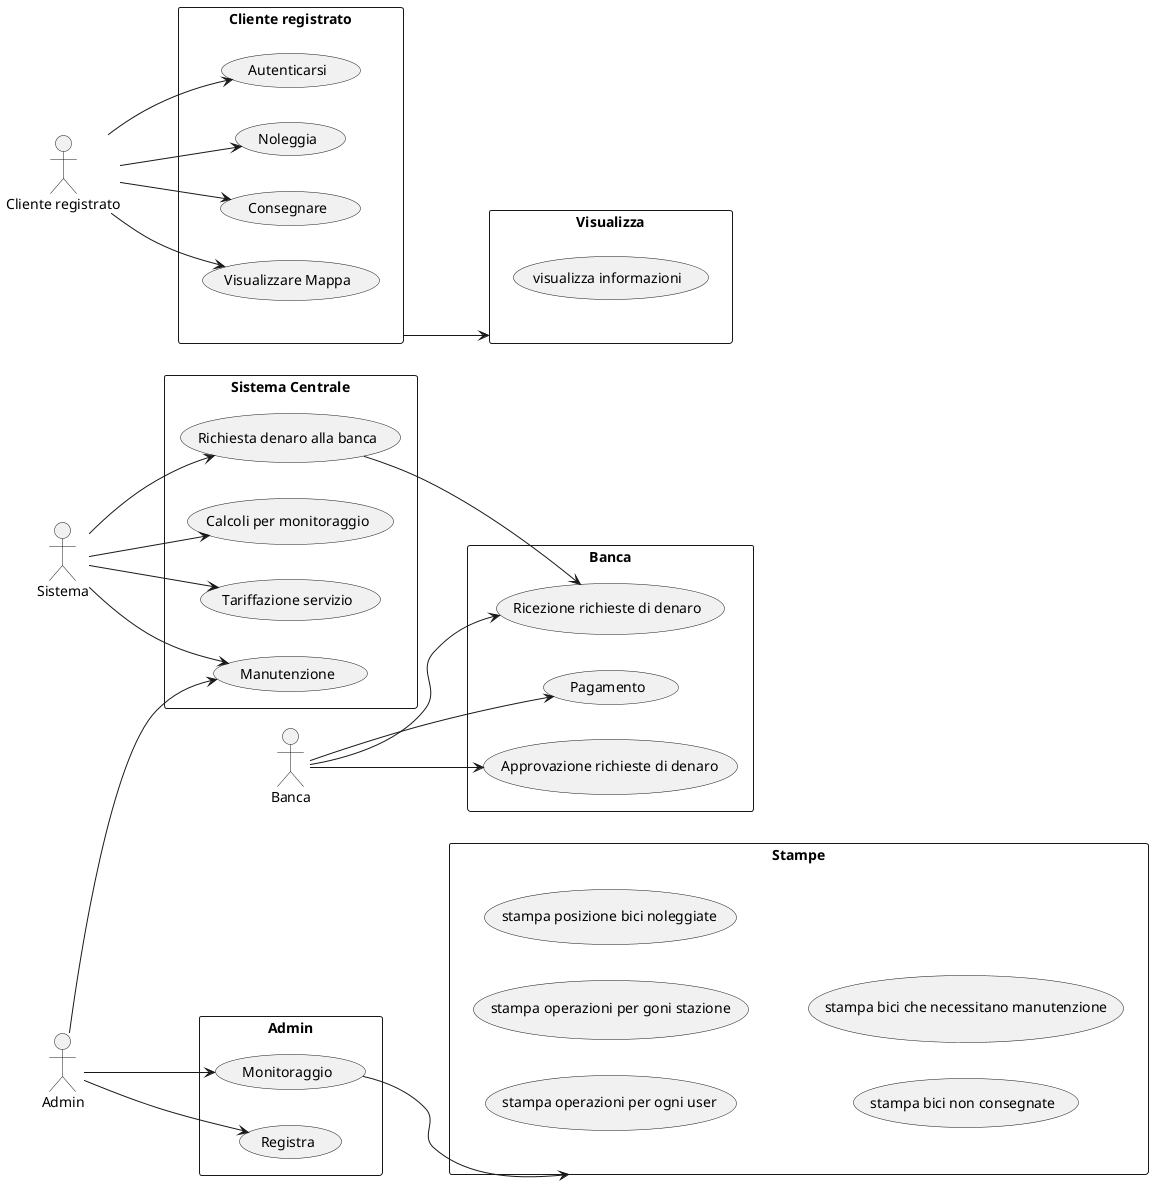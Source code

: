 @startuml
left to right direction

actor "Cliente registrato" as C
actor Sistema as S
actor Admin as A
actor Banca as B

' actor Stampe as ST

rectangle "Cliente registrato" {
    C --> (Autenticarsi)
    C --> (Noleggia)
    C --> (Consegnare)
    C --> (Visualizzare Mappa)
}
rectangle Banca {
    B --> (Ricezione richieste di denaro)
    B --> (Pagamento)
    B --> (Approvazione richieste di denaro)
}
rectangle Visualizza{
    (visualizza informazioni)
}
(Cliente registrato)-->(Visualizza)
' gestisce transazioni tra utente e sistema
rectangle "Sistema Centrale" {
    S --> (Calcoli per monitoraggio)
    S --> (Tariffazione servizio)
    S --> (Manutenzione)
    S --> (Richiesta denaro alla banca)
    (Richiesta denaro alla banca)--> (Ricezione richieste di denaro)

}

rectangle "Admin" {
    A --> (Monitoraggio)
    A --> (Registra)
    A --> (Manutenzione)
}
rectangle "Stampe" {
    (stampa operazioni per ogni user)
    (stampa operazioni per goni stazione)
    (stampa posizione bici noleggiate)
    (stampa bici non consegnate)
    (stampa bici che necessitano manutenzione)
}
' (C) --> (Visualizzare Mappa) : <<include>>
(Monitoraggio) --> (Stampe)
@enduml
